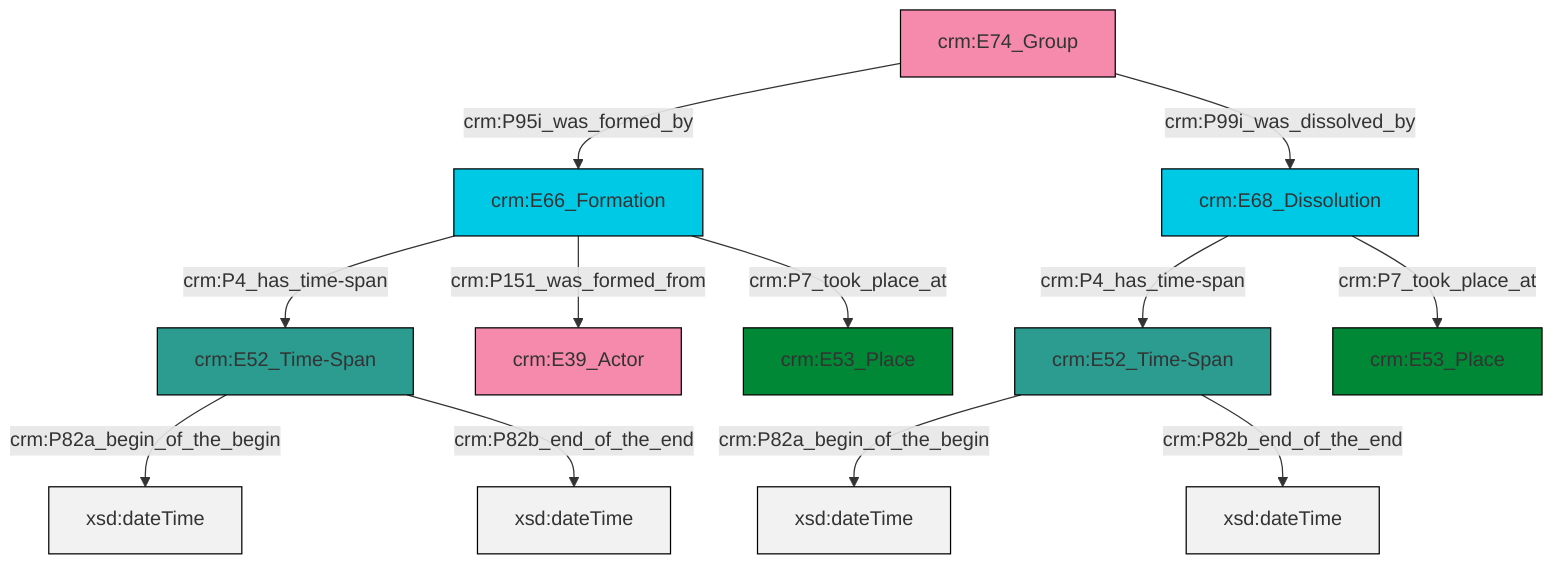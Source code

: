 graph TD
classDef Literal fill:#f2f2f2,stroke:#000000;
classDef CRM_Entity fill:#FFFFFF,stroke:#000000;
classDef Temporal_Entity fill:#00C9E6, stroke:#000000;
classDef Type fill:#E18312, stroke:#000000;
classDef Time-Span fill:#2C9C91, stroke:#000000;
classDef Appellation fill:#FFEB7F, stroke:#000000;
classDef Place fill:#008836, stroke:#000000;
classDef Persistent_Item fill:#B266B2, stroke:#000000;
classDef Conceptual_Object fill:#FFD700, stroke:#000000;
classDef Physical_Thing fill:#D2B48C, stroke:#000000;
classDef Actor fill:#f58aad, stroke:#000000;
classDef PC_Classes fill:#4ce600, stroke:#000000;
classDef Multi fill:#cccccc,stroke:#000000;

2["crm:E68_Dissolution"]:::Temporal_Entity -->|crm:P4_has_time-span| 3["crm:E52_Time-Span"]:::Time-Span
0["crm:E66_Formation"]:::Temporal_Entity -->|crm:P4_has_time-span| 5["crm:E52_Time-Span"]:::Time-Span
2["crm:E68_Dissolution"]:::Temporal_Entity -->|crm:P7_took_place_at| 7["crm:E53_Place"]:::Place
3["crm:E52_Time-Span"]:::Time-Span -->|crm:P82a_begin_of_the_begin| 8[xsd:dateTime]:::Literal
5["crm:E52_Time-Span"]:::Time-Span -->|crm:P82a_begin_of_the_begin| 12[xsd:dateTime]:::Literal
10["crm:E74_Group"]:::Actor -->|crm:P95i_was_formed_by| 0["crm:E66_Formation"]:::Temporal_Entity
5["crm:E52_Time-Span"]:::Time-Span -->|crm:P82b_end_of_the_end| 15[xsd:dateTime]:::Literal
0["crm:E66_Formation"]:::Temporal_Entity -->|crm:P151_was_formed_from| 16["crm:E39_Actor"]:::Actor
0["crm:E66_Formation"]:::Temporal_Entity -->|crm:P7_took_place_at| 13["crm:E53_Place"]:::Place
3["crm:E52_Time-Span"]:::Time-Span -->|crm:P82b_end_of_the_end| 17[xsd:dateTime]:::Literal
10["crm:E74_Group"]:::Actor -->|crm:P99i_was_dissolved_by| 2["crm:E68_Dissolution"]:::Temporal_Entity